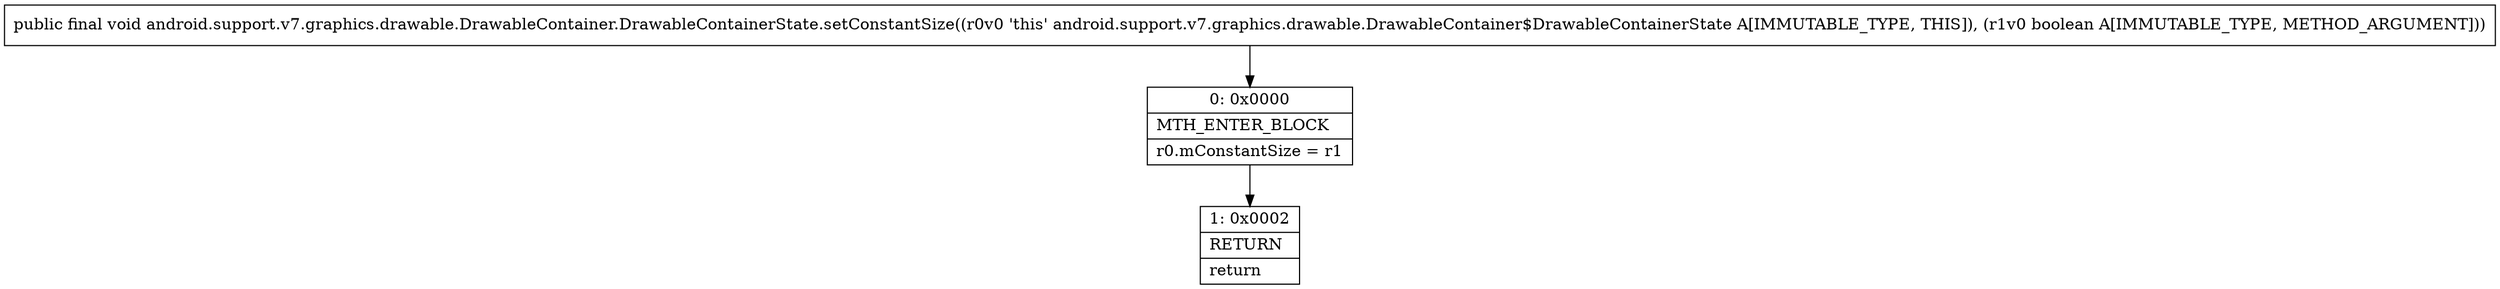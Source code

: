 digraph "CFG forandroid.support.v7.graphics.drawable.DrawableContainer.DrawableContainerState.setConstantSize(Z)V" {
Node_0 [shape=record,label="{0\:\ 0x0000|MTH_ENTER_BLOCK\l|r0.mConstantSize = r1\l}"];
Node_1 [shape=record,label="{1\:\ 0x0002|RETURN\l|return\l}"];
MethodNode[shape=record,label="{public final void android.support.v7.graphics.drawable.DrawableContainer.DrawableContainerState.setConstantSize((r0v0 'this' android.support.v7.graphics.drawable.DrawableContainer$DrawableContainerState A[IMMUTABLE_TYPE, THIS]), (r1v0 boolean A[IMMUTABLE_TYPE, METHOD_ARGUMENT])) }"];
MethodNode -> Node_0;
Node_0 -> Node_1;
}

